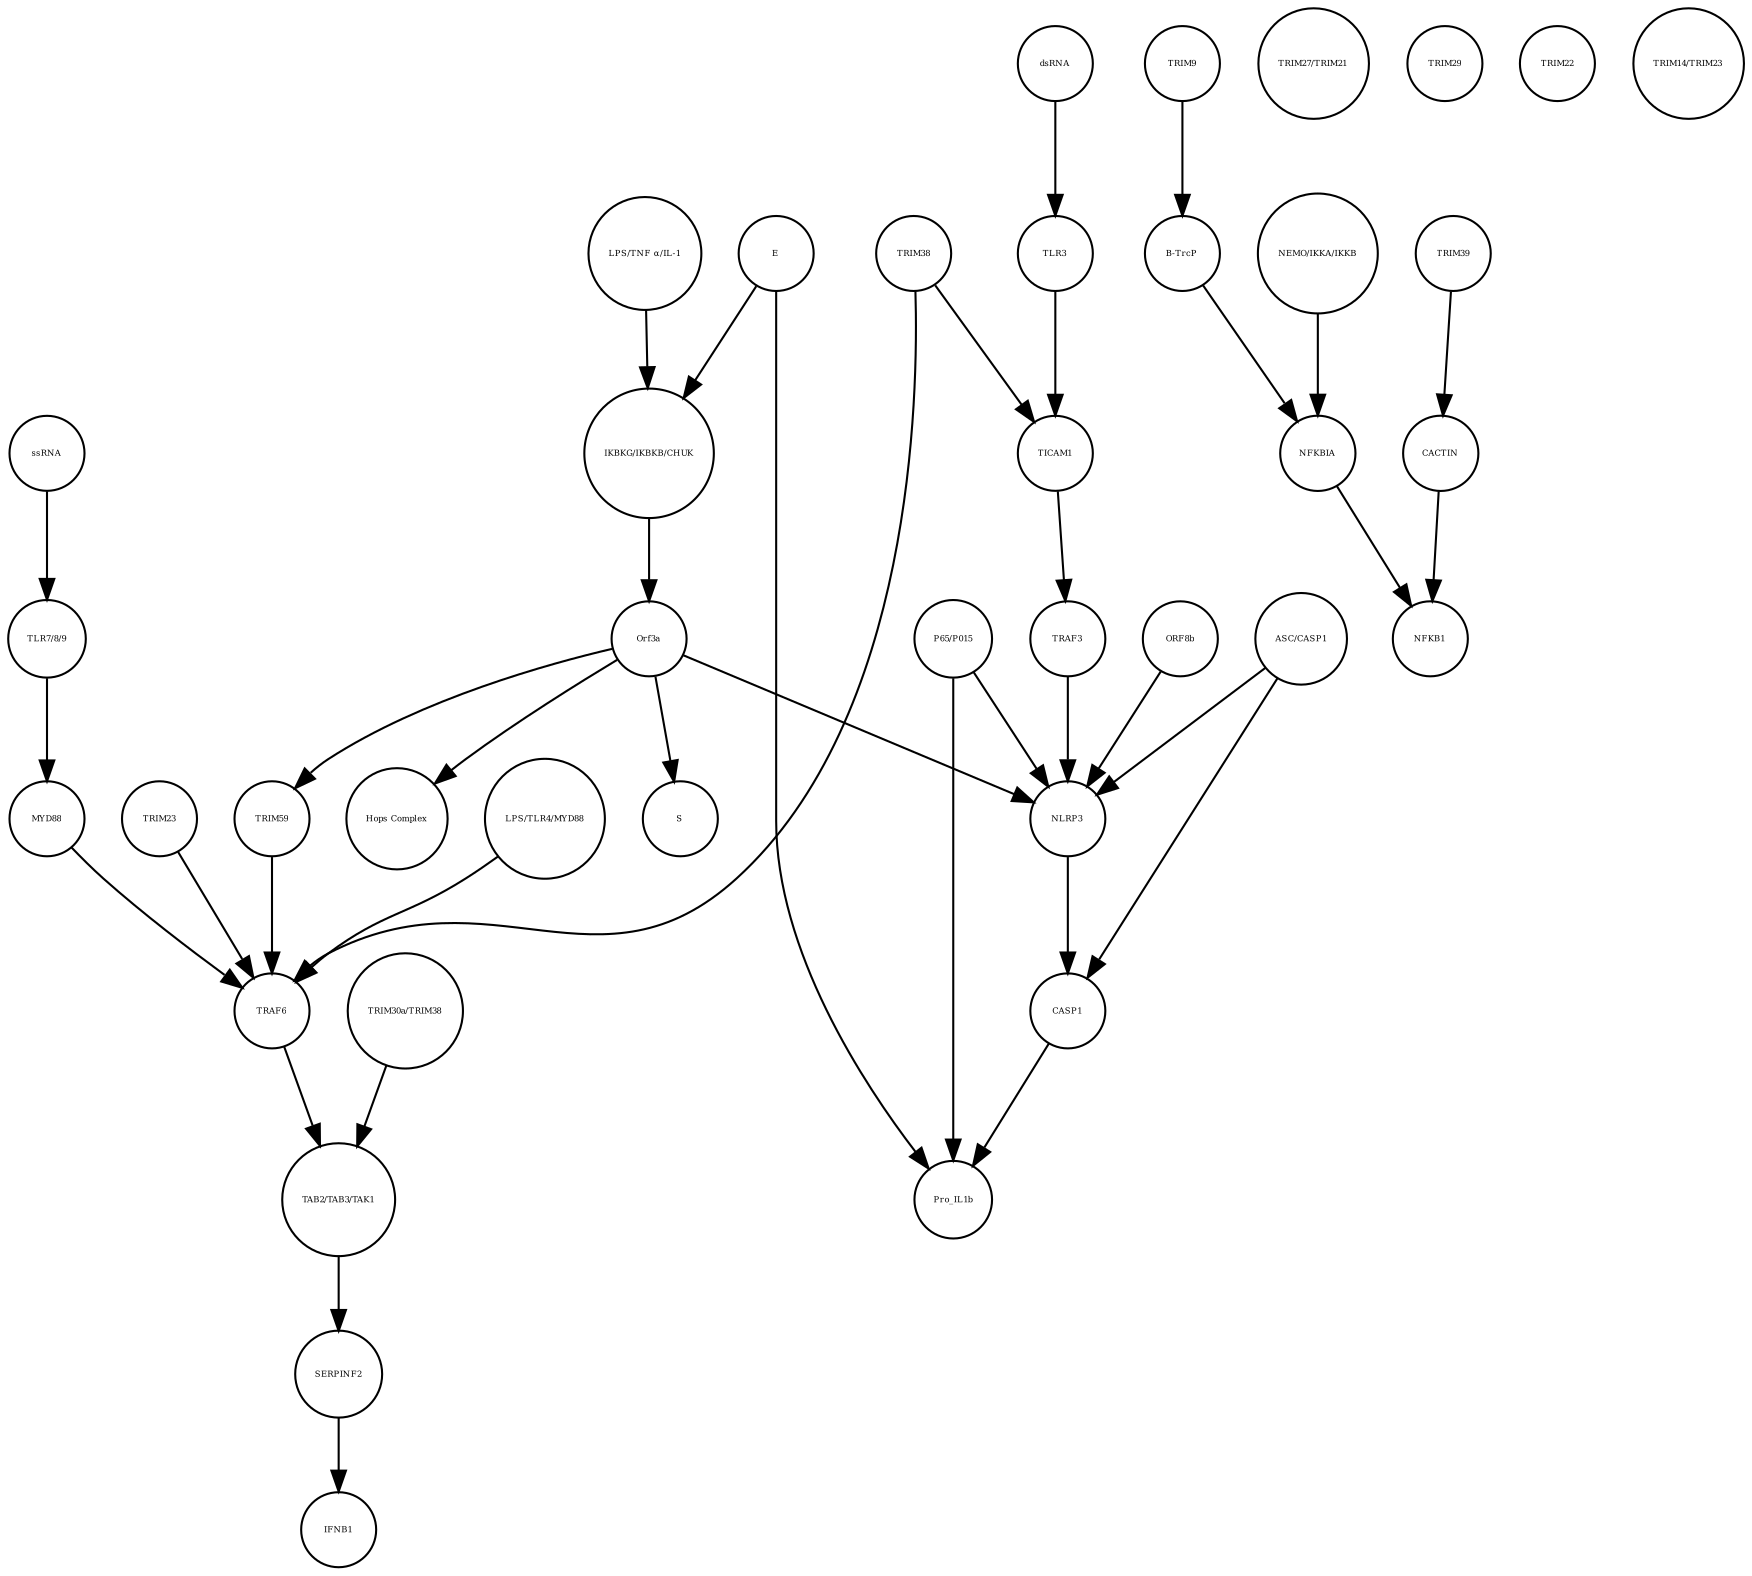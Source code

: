strict digraph  {
"IKBKG/IKBKB/CHUK" [annotation="urn_miriam_hgnc_5961|urn_miriam_hgnc_5960|urn_miriam_hgnc_1974", bipartite=0, cls=complex, fontsize=4, label="IKBKG/IKBKB/CHUK", shape=circle];
Orf3a [annotation="", bipartite=0, cls=macromolecule, fontsize=4, label=Orf3a, shape=circle];
S [annotation=urn_miriam_uniprot_P0DTC2, bipartite=0, cls=macromolecule, fontsize=4, label=S, shape=circle];
TRIM9 [annotation=urn_miriam_hgnc_16288, bipartite=0, cls=macromolecule, fontsize=4, label=TRIM9, shape=circle];
"B-TrcP" [annotation=urn_miriam_hgnc_1144, bipartite=0, cls=macromolecule, fontsize=4, label="B-TrcP", shape=circle];
TRIM39 [annotation=urn_miriam_hgnc_10065, bipartite=0, cls=macromolecule, fontsize=4, label=TRIM39, shape=circle];
CACTIN [annotation=urn_miriam_hgnc_29938, bipartite=0, cls=macromolecule, fontsize=4, label=CACTIN, shape=circle];
NFKB1 [annotation=urn_miriam_hgnc_7794, bipartite=0, cls=macromolecule, fontsize=4, label=NFKB1, shape=circle];
"Hops Complex" [annotation="urn_miriam_uniprot_J9TC74|urn_miriam_hgnc_14583|urn_miriam_hgnc_20593|urn_miriam_hgnc_24048|urn_miriam_hgnc_5013|urn_miriam_hgnc_20266", bipartite=0, cls=complex, fontsize=4, label="Hops Complex", shape=circle];
TRAF3 [annotation=urn_miriam_hgnc_12033, bipartite=0, cls=macromolecule, fontsize=4, label=TRAF3, shape=circle];
"TRIM30a/TRIM38" [annotation=urn_miriam_hgnc_10059, bipartite=0, cls=complex, fontsize=4, label="TRIM30a/TRIM38", shape=circle];
ORF8b [annotation=urn_miriam_uniprot_Q6S8E2, bipartite=0, cls=macromolecule, fontsize=4, label=ORF8b, shape=circle];
dsRNA [annotation="", bipartite=0, cls="nucleic acid feature", fontsize=4, label=dsRNA, shape=circle];
"TRIM27/TRIM21" [annotation="urn_miriam_hgnc_9975|urn_miriam_hgnc_11312", bipartite=0, cls=complex, fontsize=4, label="TRIM27/TRIM21", shape=circle];
"LPS/TLR4/MYD88" [annotation="urn_miriam_hgnc_6121|urn_miriam_hgnc_11850|urn_miriam_hgnc_7562", bipartite=0, cls=complex, fontsize=4, label="LPS/TLR4/MYD88", shape=circle];
"TLR7/8/9" [annotation="urn_miriam_hgnc_15633|urn_miriam_hgnc_15632|urn_miriam_hgnc_15631", bipartite=0, cls=complex, fontsize=4, label="TLR7/8/9", shape=circle];
"P65/P015" [annotation="urn_miriam_hgnc_9955|urn_miriam_hgnc_7794", bipartite=0, cls=complex, fontsize=4, label="P65/P015", shape=circle];
TRIM29 [annotation=urn_miriam_hgnc_17274, bipartite=0, cls=macromolecule, fontsize=4, label=TRIM29, shape=circle];
NFKBIA [annotation=urn_miriam_hgnc_7797, bipartite=0, cls=macromolecule, fontsize=4, label=NFKBIA, shape=circle];
TRIM22 [annotation=urn_miriam_hgnc_16379, bipartite=0, cls=macromolecule, fontsize=4, label=TRIM22, shape=circle];
SERPINF2 [annotation=urn_miriam_hgnc_9075, bipartite=0, cls=macromolecule, fontsize=4, label=SERPINF2, shape=circle];
Pro_IL1b [annotation=urn_miriam_hgnc_5992, bipartite=0, cls=macromolecule, fontsize=4, label=Pro_IL1b, shape=circle];
TRIM59 [annotation=urn_miriam_pubmed_22588174, bipartite=0, cls=macromolecule, fontsize=4, label=TRIM59, shape=circle];
"NEMO/IKKA/IKKB" [annotation="urn_miriam_hgnc_5961|urn_miriam_hgnc_5960|urn_miriam_hgnc_1974", bipartite=0, cls=complex, fontsize=4, label="NEMO/IKKA/IKKB", shape=circle];
TRIM38 [annotation=urn_miriam_hgnc_10059, bipartite=0, cls=macromolecule, fontsize=4, label=TRIM38, shape=circle];
"ASC/CASP1" [annotation="urn_miriam_hgnc_16608|urn_miriam_hgnc_1499", bipartite=0, cls=complex, fontsize=4, label="ASC/CASP1", shape=circle];
TRIM23 [annotation=urn_miriam_hgnc_660, bipartite=0, cls=macromolecule, fontsize=4, label=TRIM23, shape=circle];
"TRIM14/TRIM23" [annotation="urn_miriam_hgnc_16283|urn_miriam_hgnc_660", bipartite=0, cls=complex, fontsize=4, label="TRIM14/TRIM23", shape=circle];
MYD88 [annotation=urn_miriam_hgnc_7562, bipartite=0, cls=macromolecule, fontsize=4, label=MYD88, shape=circle];
TICAM1 [annotation=urn_miriam_hgnc_18348, bipartite=0, cls=macromolecule, fontsize=4, label=TICAM1, shape=circle];
"TAB2/TAB3/TAK1" [annotation="urn_miriam_hgnc_17075|urn_miriam_hgnc_30681|urn_miriam_hgnc_6859", bipartite=0, cls=complex, fontsize=4, label="TAB2/TAB3/TAK1", shape=circle];
CASP1 [annotation=urn_miriam_hgnc_1499, bipartite=0, cls=macromolecule, fontsize=4, label=CASP1, shape=circle];
ssRNA [annotation="", bipartite=0, cls="nucleic acid feature", fontsize=4, label=ssRNA, shape=circle];
IFNB1 [annotation=urn_miriam_pubmed_5434, bipartite=0, cls=macromolecule, fontsize=4, label=IFNB1, shape=circle];
TLR3 [annotation=urn_miriam_hgnc_11849, bipartite=0, cls=macromolecule, fontsize=4, label=TLR3, shape=circle];
NLRP3 [annotation=urn_miriam_hgnc_16400, bipartite=0, cls=macromolecule, fontsize=4, label=NLRP3, shape=circle];
E [annotation=urn_miriam_ncbiprotein_1796318600, bipartite=0, cls=macromolecule, fontsize=4, label=E, shape=circle];
TRAF6 [annotation=urn_miriam_hgnc_12036, bipartite=0, cls=macromolecule, fontsize=4, label=TRAF6, shape=circle];
"LPS/TNF α/IL-1" [annotation="urn_miriam_hgnc_6121|urn_miriam_hgnc_11892|urn_miriam_hgnc_5991", bipartite=0, cls=complex, fontsize=4, label="LPS/TNF α/IL-1", shape=circle];
"IKBKG/IKBKB/CHUK" -> Orf3a  [annotation="", interaction_type=stimulation];
Orf3a -> S  [annotation="", interaction_type=stimulation];
Orf3a -> "Hops Complex"  [annotation="", interaction_type=stimulation];
Orf3a -> TRIM59  [annotation=urn_miriam_pubmed_28829373, interaction_type="necessary stimulation"];
Orf3a -> NLRP3  [annotation="", interaction_type=production];
TRIM9 -> "B-TrcP"  [annotation="", interaction_type=inhibition];
"B-TrcP" -> NFKBIA  [annotation=urn_miriam_pubmed_21135871, interaction_type=catalysis];
TRIM39 -> CACTIN  [annotation="", interaction_type=stimulation];
CACTIN -> NFKB1  [annotation="", interaction_type=inhibition];
TRAF3 -> NLRP3  [annotation="", interaction_type=production];
"TRIM30a/TRIM38" -> "TAB2/TAB3/TAK1"  [annotation="urn_miriam_pubmed_23758787|urn_miriam_pubmed_25172371", interaction_type=inhibition];
ORF8b -> NLRP3  [annotation="", interaction_type=production];
dsRNA -> TLR3  [annotation=urn_miriam_pubmed_23758787, interaction_type="necessary stimulation"];
"LPS/TLR4/MYD88" -> TRAF6  [annotation="", interaction_type=production];
"TLR7/8/9" -> MYD88  [annotation=urn_miriam_pubmed_15361868, interaction_type="necessary stimulation"];
"P65/P015" -> Pro_IL1b  [annotation="", interaction_type=production];
"P65/P015" -> NLRP3  [annotation="", interaction_type=production];
NFKBIA -> NFKB1  [annotation="", interaction_type=production];
SERPINF2 -> IFNB1  [annotation="", interaction_type=production];
TRIM59 -> TRAF6  [annotation="urn_miriam_pubmed_23758787|urn_miriam_pubmed_22588174", interaction_type=inhibition];
"NEMO/IKKA/IKKB" -> NFKBIA  [annotation=urn_miriam_pubmed_21135871, interaction_type=catalysis];
TRIM38 -> TRAF6  [annotation="urn_miriam_pubmed_15361868|urn_miriam_pubmed_22539786|urn_miriam_pubmed_20724660", interaction_type=inhibition];
TRIM38 -> TICAM1  [annotation="urn_miriam_pubmed_23758787|urn_miriam_pubmed_22539786", interaction_type=inhibition];
"ASC/CASP1" -> CASP1  [annotation="", interaction_type=production];
"ASC/CASP1" -> NLRP3  [annotation="", interaction_type=production];
TRIM23 -> TRAF6  [annotation="urn_miriam_pubmed_15361868|urn_miriam_pubmed_22539786|urn_miriam_pubmed_20724660", interaction_type="necessary stimulation"];
MYD88 -> TRAF6  [annotation="urn_miriam_pubmed_15361868|urn_miriam_pubmed_22539786|urn_miriam_pubmed_20724660", interaction_type="necessary stimulation"];
TICAM1 -> TRAF3  [annotation=urn_miriam_pubmed_28829373, interaction_type="necessary stimulation"];
"TAB2/TAB3/TAK1" -> SERPINF2  [annotation=urn_miriam_pubmed_17706453, interaction_type="necessary stimulation"];
CASP1 -> Pro_IL1b  [annotation=urn_miriam_pubmed_31034780, interaction_type=catalysis];
ssRNA -> "TLR7/8/9"  [annotation=urn_miriam_pubmed_21782231, interaction_type="necessary stimulation"];
TLR3 -> TICAM1  [annotation="urn_miriam_pubmed_23758787|urn_miriam_pubmed_22539786", interaction_type="necessary stimulation"];
NLRP3 -> CASP1  [annotation=urn_miriam_pubmed_31034780, interaction_type=catalysis];
E -> "IKBKG/IKBKB/CHUK"  [annotation="", interaction_type=production];
E -> Pro_IL1b  [annotation=urn_miriam_pubmed_31034780, interaction_type=catalysis];
TRAF6 -> "TAB2/TAB3/TAK1"  [annotation="urn_miriam_pubmed_23758787|urn_miriam_pubmed_25172371", interaction_type="necessary stimulation"];
"LPS/TNF α/IL-1" -> "IKBKG/IKBKB/CHUK"  [annotation="", interaction_type=production];
}
